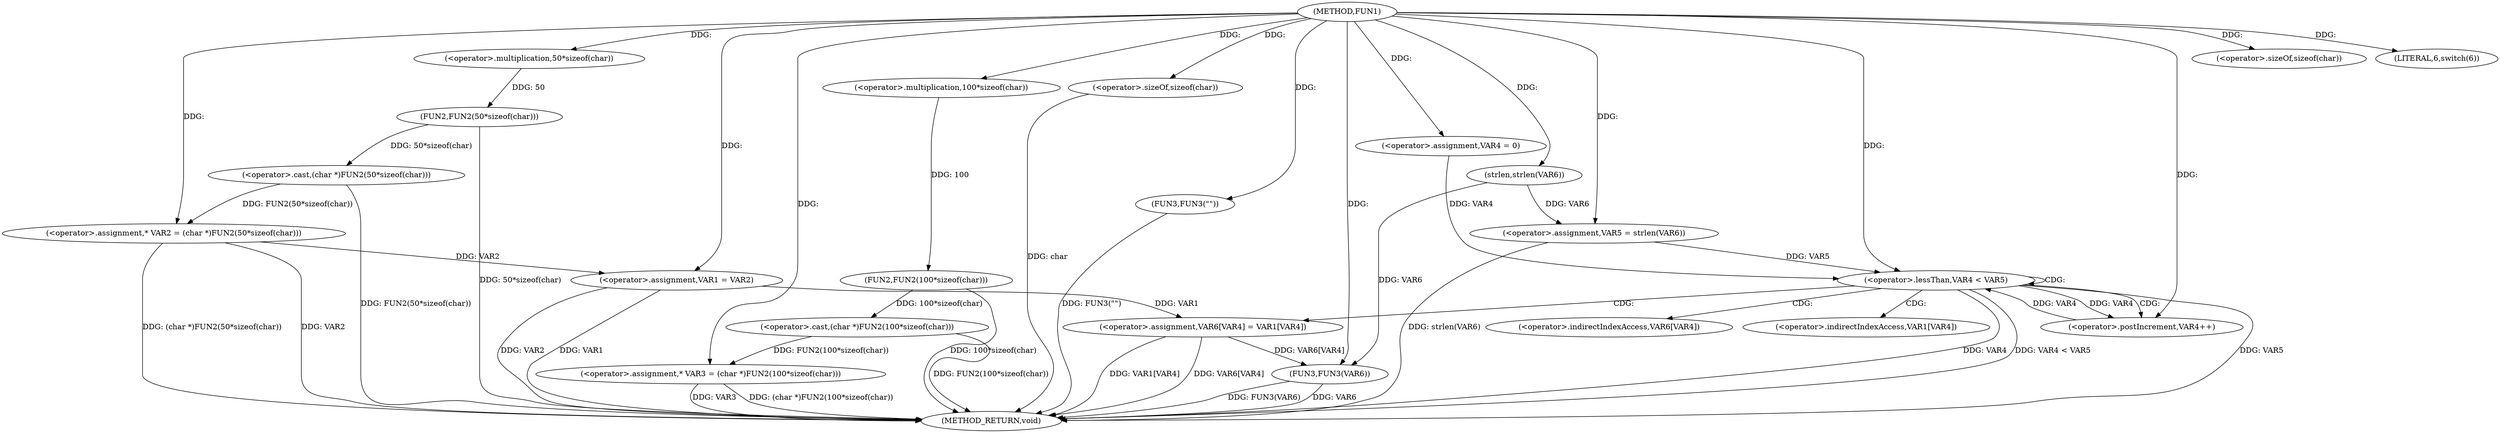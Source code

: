 digraph FUN1 {  
"1000100" [label = "(METHOD,FUN1)" ]
"1000162" [label = "(METHOD_RETURN,void)" ]
"1000104" [label = "(<operator>.assignment,* VAR2 = (char *)FUN2(50*sizeof(char)))" ]
"1000106" [label = "(<operator>.cast,(char *)FUN2(50*sizeof(char)))" ]
"1000108" [label = "(FUN2,FUN2(50*sizeof(char)))" ]
"1000109" [label = "(<operator>.multiplication,50*sizeof(char))" ]
"1000111" [label = "(<operator>.sizeOf,sizeof(char))" ]
"1000114" [label = "(<operator>.assignment,* VAR3 = (char *)FUN2(100*sizeof(char)))" ]
"1000116" [label = "(<operator>.cast,(char *)FUN2(100*sizeof(char)))" ]
"1000118" [label = "(FUN2,FUN2(100*sizeof(char)))" ]
"1000119" [label = "(<operator>.multiplication,100*sizeof(char))" ]
"1000121" [label = "(<operator>.sizeOf,sizeof(char))" ]
"1000124" [label = "(LITERAL,6,switch(6))" ]
"1000127" [label = "(<operator>.assignment,VAR1 = VAR2)" ]
"1000132" [label = "(FUN3,FUN3(\"\"))" ]
"1000139" [label = "(<operator>.assignment,VAR5 = strlen(VAR6))" ]
"1000141" [label = "(strlen,strlen(VAR6))" ]
"1000144" [label = "(<operator>.assignment,VAR4 = 0)" ]
"1000147" [label = "(<operator>.lessThan,VAR4 < VAR5)" ]
"1000150" [label = "(<operator>.postIncrement,VAR4++)" ]
"1000153" [label = "(<operator>.assignment,VAR6[VAR4] = VAR1[VAR4])" ]
"1000160" [label = "(FUN3,FUN3(VAR6))" ]
"1000154" [label = "(<operator>.indirectIndexAccess,VAR6[VAR4])" ]
"1000157" [label = "(<operator>.indirectIndexAccess,VAR1[VAR4])" ]
  "1000106" -> "1000162"  [ label = "DDG: FUN2(50*sizeof(char))"] 
  "1000153" -> "1000162"  [ label = "DDG: VAR1[VAR4]"] 
  "1000104" -> "1000162"  [ label = "DDG: VAR2"] 
  "1000116" -> "1000162"  [ label = "DDG: FUN2(100*sizeof(char))"] 
  "1000153" -> "1000162"  [ label = "DDG: VAR6[VAR4]"] 
  "1000121" -> "1000162"  [ label = "DDG: char"] 
  "1000127" -> "1000162"  [ label = "DDG: VAR1"] 
  "1000118" -> "1000162"  [ label = "DDG: 100*sizeof(char)"] 
  "1000160" -> "1000162"  [ label = "DDG: FUN3(VAR6)"] 
  "1000132" -> "1000162"  [ label = "DDG: FUN3(\"\")"] 
  "1000139" -> "1000162"  [ label = "DDG: strlen(VAR6)"] 
  "1000127" -> "1000162"  [ label = "DDG: VAR2"] 
  "1000114" -> "1000162"  [ label = "DDG: VAR3"] 
  "1000147" -> "1000162"  [ label = "DDG: VAR5"] 
  "1000147" -> "1000162"  [ label = "DDG: VAR4"] 
  "1000147" -> "1000162"  [ label = "DDG: VAR4 < VAR5"] 
  "1000160" -> "1000162"  [ label = "DDG: VAR6"] 
  "1000114" -> "1000162"  [ label = "DDG: (char *)FUN2(100*sizeof(char))"] 
  "1000104" -> "1000162"  [ label = "DDG: (char *)FUN2(50*sizeof(char))"] 
  "1000108" -> "1000162"  [ label = "DDG: 50*sizeof(char)"] 
  "1000106" -> "1000104"  [ label = "DDG: FUN2(50*sizeof(char))"] 
  "1000100" -> "1000104"  [ label = "DDG: "] 
  "1000108" -> "1000106"  [ label = "DDG: 50*sizeof(char)"] 
  "1000109" -> "1000108"  [ label = "DDG: 50"] 
  "1000100" -> "1000109"  [ label = "DDG: "] 
  "1000100" -> "1000111"  [ label = "DDG: "] 
  "1000116" -> "1000114"  [ label = "DDG: FUN2(100*sizeof(char))"] 
  "1000100" -> "1000114"  [ label = "DDG: "] 
  "1000118" -> "1000116"  [ label = "DDG: 100*sizeof(char)"] 
  "1000119" -> "1000118"  [ label = "DDG: 100"] 
  "1000100" -> "1000119"  [ label = "DDG: "] 
  "1000100" -> "1000121"  [ label = "DDG: "] 
  "1000100" -> "1000124"  [ label = "DDG: "] 
  "1000104" -> "1000127"  [ label = "DDG: VAR2"] 
  "1000100" -> "1000127"  [ label = "DDG: "] 
  "1000100" -> "1000132"  [ label = "DDG: "] 
  "1000141" -> "1000139"  [ label = "DDG: VAR6"] 
  "1000100" -> "1000139"  [ label = "DDG: "] 
  "1000100" -> "1000141"  [ label = "DDG: "] 
  "1000100" -> "1000144"  [ label = "DDG: "] 
  "1000150" -> "1000147"  [ label = "DDG: VAR4"] 
  "1000144" -> "1000147"  [ label = "DDG: VAR4"] 
  "1000100" -> "1000147"  [ label = "DDG: "] 
  "1000139" -> "1000147"  [ label = "DDG: VAR5"] 
  "1000147" -> "1000150"  [ label = "DDG: VAR4"] 
  "1000100" -> "1000150"  [ label = "DDG: "] 
  "1000127" -> "1000153"  [ label = "DDG: VAR1"] 
  "1000141" -> "1000160"  [ label = "DDG: VAR6"] 
  "1000153" -> "1000160"  [ label = "DDG: VAR6[VAR4]"] 
  "1000100" -> "1000160"  [ label = "DDG: "] 
  "1000147" -> "1000154"  [ label = "CDG: "] 
  "1000147" -> "1000147"  [ label = "CDG: "] 
  "1000147" -> "1000153"  [ label = "CDG: "] 
  "1000147" -> "1000150"  [ label = "CDG: "] 
  "1000147" -> "1000157"  [ label = "CDG: "] 
}
